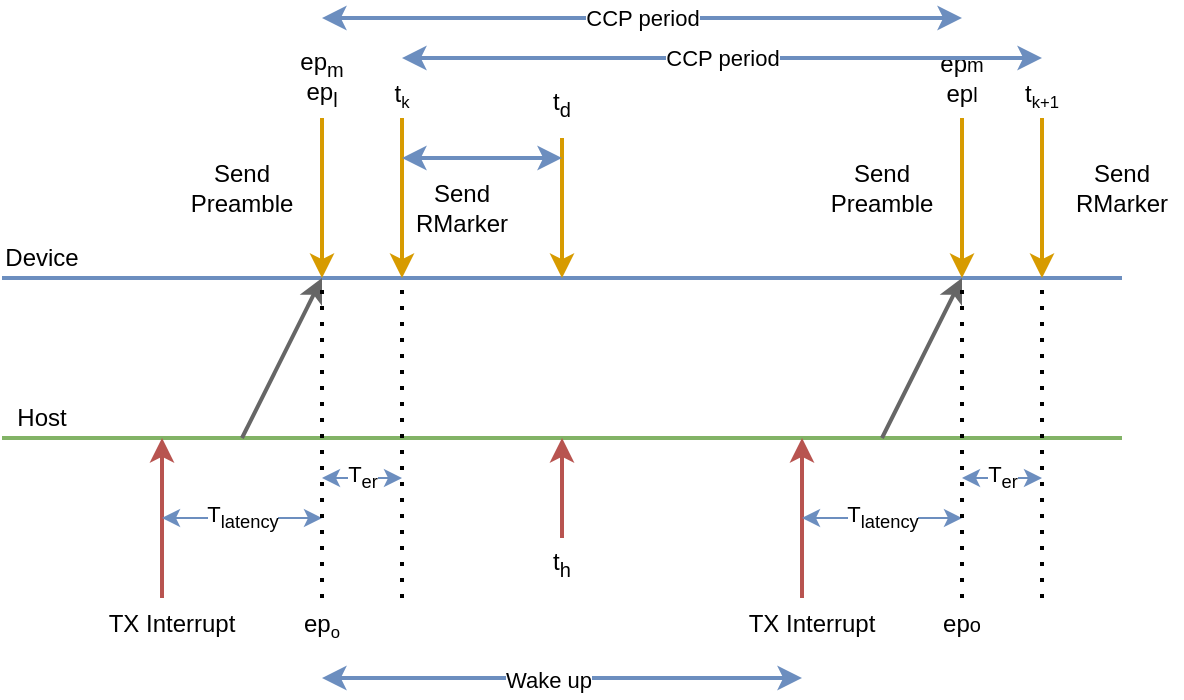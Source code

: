 <mxfile version="13.9.9" type="device"><diagram id="szRPuVjcQZHVA82lrAoT" name="Page-1"><mxGraphModel dx="645" dy="406" grid="1" gridSize="10" guides="1" tooltips="1" connect="1" arrows="1" fold="1" page="1" pageScale="1" pageWidth="850" pageHeight="1100" math="0" shadow="0"><root><mxCell id="0"/><mxCell id="1" parent="0"/><mxCell id="QDjjU-lLUNQRBtNAirnm-1" value="" style="endArrow=none;html=1;fillColor=#d5e8d4;strokeColor=#82b366;strokeWidth=2;" parent="1" edge="1"><mxGeometry width="50" height="50" relative="1" as="geometry"><mxPoint x="40" y="310" as="sourcePoint"/><mxPoint x="600" y="310" as="targetPoint"/></mxGeometry></mxCell><mxCell id="QDjjU-lLUNQRBtNAirnm-2" value="" style="endArrow=classic;html=1;fillColor=#f8cecc;strokeColor=#b85450;strokeWidth=2;" parent="1" edge="1"><mxGeometry width="50" height="50" relative="1" as="geometry"><mxPoint x="120" y="390" as="sourcePoint"/><mxPoint x="120" y="310" as="targetPoint"/></mxGeometry></mxCell><mxCell id="QDjjU-lLUNQRBtNAirnm-3" value="" style="endArrow=none;html=1;fillColor=#dae8fc;strokeColor=#6c8ebf;strokeWidth=2;" parent="1" edge="1"><mxGeometry width="50" height="50" relative="1" as="geometry"><mxPoint x="40" y="230" as="sourcePoint"/><mxPoint x="600" y="230" as="targetPoint"/></mxGeometry></mxCell><mxCell id="QDjjU-lLUNQRBtNAirnm-4" value="" style="endArrow=classic;html=1;fillColor=#ffe6cc;strokeColor=#d79b00;strokeWidth=2;" parent="1" edge="1"><mxGeometry width="50" height="50" relative="1" as="geometry"><mxPoint x="240" y="150" as="sourcePoint"/><mxPoint x="240" y="230" as="targetPoint"/></mxGeometry></mxCell><mxCell id="QDjjU-lLUNQRBtNAirnm-6" value="Send&lt;br&gt;RMarker" style="text;html=1;strokeColor=none;fillColor=none;align=center;verticalAlign=middle;whiteSpace=wrap;rounded=0;" parent="1" vertex="1"><mxGeometry x="240" y="180" width="60" height="30" as="geometry"/></mxCell><mxCell id="QDjjU-lLUNQRBtNAirnm-8" value="TX Interrupt" style="text;html=1;strokeColor=none;fillColor=none;align=center;verticalAlign=middle;whiteSpace=wrap;rounded=0;" parent="1" vertex="1"><mxGeometry x="80" y="390" width="90" height="25" as="geometry"/></mxCell><mxCell id="QDjjU-lLUNQRBtNAirnm-11" value="" style="endArrow=classic;html=1;fillColor=#f5f5f5;strokeColor=#666666;strokeWidth=2;" parent="1" edge="1"><mxGeometry width="50" height="50" relative="1" as="geometry"><mxPoint x="160" y="310" as="sourcePoint"/><mxPoint x="200" y="230" as="targetPoint"/></mxGeometry></mxCell><mxCell id="QDjjU-lLUNQRBtNAirnm-20" value="Device" style="text;html=1;strokeColor=none;fillColor=none;align=center;verticalAlign=middle;whiteSpace=wrap;rounded=0;" parent="1" vertex="1"><mxGeometry x="40" y="210" width="40" height="20" as="geometry"/></mxCell><mxCell id="QDjjU-lLUNQRBtNAirnm-21" value="Host" style="text;html=1;strokeColor=none;fillColor=none;align=center;verticalAlign=middle;whiteSpace=wrap;rounded=0;" parent="1" vertex="1"><mxGeometry x="40" y="290" width="40" height="20" as="geometry"/></mxCell><mxCell id="QDjjU-lLUNQRBtNAirnm-28" value="CCP period" style="endArrow=classic;startArrow=classic;html=1;fillColor=#dae8fc;strokeColor=#6c8ebf;strokeWidth=2;" parent="1" edge="1"><mxGeometry width="50" height="50" relative="1" as="geometry"><mxPoint x="200" y="100" as="sourcePoint"/><mxPoint x="520" y="100" as="targetPoint"/></mxGeometry></mxCell><mxCell id="bKNpF6UHh2vTlJtDpFuO-3" value="" style="endArrow=none;dashed=1;html=1;dashPattern=1 3;strokeWidth=2;" parent="1" edge="1"><mxGeometry width="50" height="50" relative="1" as="geometry"><mxPoint x="240" y="390" as="sourcePoint"/><mxPoint x="240" y="230" as="targetPoint"/></mxGeometry></mxCell><mxCell id="R8wPkRgNlkaudcmVZP69-2" value="" style="endArrow=classic;html=1;fillColor=#ffe6cc;strokeColor=#d79b00;strokeWidth=2;" parent="1" edge="1"><mxGeometry width="50" height="50" relative="1" as="geometry"><mxPoint x="200" y="150" as="sourcePoint"/><mxPoint x="200" y="230" as="targetPoint"/></mxGeometry></mxCell><mxCell id="R8wPkRgNlkaudcmVZP69-3" value="Send&lt;br&gt;Preamble" style="text;html=1;strokeColor=none;fillColor=none;align=center;verticalAlign=middle;whiteSpace=wrap;rounded=0;" parent="1" vertex="1"><mxGeometry x="130" y="170" width="60" height="30" as="geometry"/></mxCell><mxCell id="R8wPkRgNlkaudcmVZP69-4" value="T&lt;sub&gt;latency&lt;/sub&gt;" style="endArrow=classic;startArrow=classic;html=1;fillColor=#dae8fc;strokeColor=#6c8ebf;" parent="1" edge="1"><mxGeometry width="50" height="50" relative="1" as="geometry"><mxPoint x="120" y="350" as="sourcePoint"/><mxPoint x="200" y="350" as="targetPoint"/></mxGeometry></mxCell><mxCell id="R8wPkRgNlkaudcmVZP69-6" value="T&lt;sub&gt;er&lt;/sub&gt;" style="endArrow=classic;startArrow=classic;html=1;fillColor=#dae8fc;strokeColor=#6c8ebf;" parent="1" edge="1"><mxGeometry width="50" height="50" relative="1" as="geometry"><mxPoint x="200" y="330" as="sourcePoint"/><mxPoint x="240" y="330" as="targetPoint"/></mxGeometry></mxCell><mxCell id="R8wPkRgNlkaudcmVZP69-7" value="" style="endArrow=none;dashed=1;html=1;dashPattern=1 3;strokeWidth=2;" parent="1" edge="1"><mxGeometry width="50" height="50" relative="1" as="geometry"><mxPoint x="200" y="390" as="sourcePoint"/><mxPoint x="200" y="230" as="targetPoint"/></mxGeometry></mxCell><mxCell id="R8wPkRgNlkaudcmVZP69-8" value="ep&lt;span style=&quot;font-size: 10px&quot;&gt;&lt;sub&gt;o&lt;/sub&gt;&lt;/span&gt;" style="text;html=1;strokeColor=none;fillColor=none;align=center;verticalAlign=middle;whiteSpace=wrap;rounded=0;" parent="1" vertex="1"><mxGeometry x="190" y="390" width="20" height="25" as="geometry"/></mxCell><mxCell id="R8wPkRgNlkaudcmVZP69-9" value="ep&lt;sub&gt;l&lt;/sub&gt;" style="text;html=1;strokeColor=none;fillColor=none;align=center;verticalAlign=middle;whiteSpace=wrap;rounded=0;" parent="1" vertex="1"><mxGeometry x="190" y="130" width="20" height="15" as="geometry"/></mxCell><mxCell id="R8wPkRgNlkaudcmVZP69-10" value="ep&lt;sub&gt;m&lt;/sub&gt;" style="text;html=1;strokeColor=none;fillColor=none;align=center;verticalAlign=middle;whiteSpace=wrap;rounded=0;" parent="1" vertex="1"><mxGeometry x="190" y="110" width="20" height="25" as="geometry"/></mxCell><mxCell id="R8wPkRgNlkaudcmVZP69-27" value="" style="endArrow=classic;html=1;fillColor=#f8cecc;strokeColor=#b85450;strokeWidth=2;" parent="1" edge="1"><mxGeometry width="50" height="50" relative="1" as="geometry"><mxPoint x="440.0" y="390" as="sourcePoint"/><mxPoint x="440.0" y="310" as="targetPoint"/></mxGeometry></mxCell><mxCell id="R8wPkRgNlkaudcmVZP69-28" value="" style="endArrow=classic;html=1;fillColor=#ffe6cc;strokeColor=#d79b00;strokeWidth=2;" parent="1" edge="1"><mxGeometry width="50" height="50" relative="1" as="geometry"><mxPoint x="560" y="150" as="sourcePoint"/><mxPoint x="560" y="230" as="targetPoint"/></mxGeometry></mxCell><mxCell id="R8wPkRgNlkaudcmVZP69-29" value="Send&lt;br&gt;RMarker" style="text;html=1;strokeColor=none;fillColor=none;align=center;verticalAlign=middle;whiteSpace=wrap;rounded=0;" parent="1" vertex="1"><mxGeometry x="570" y="170" width="60" height="30" as="geometry"/></mxCell><mxCell id="R8wPkRgNlkaudcmVZP69-30" value="TX Interrupt" style="text;html=1;strokeColor=none;fillColor=none;align=center;verticalAlign=middle;whiteSpace=wrap;rounded=0;" parent="1" vertex="1"><mxGeometry x="400" y="390" width="90" height="25" as="geometry"/></mxCell><mxCell id="R8wPkRgNlkaudcmVZP69-31" value="" style="endArrow=classic;html=1;fillColor=#f5f5f5;strokeColor=#666666;strokeWidth=2;" parent="1" edge="1"><mxGeometry width="50" height="50" relative="1" as="geometry"><mxPoint x="480" y="310" as="sourcePoint"/><mxPoint x="520" y="230" as="targetPoint"/></mxGeometry></mxCell><mxCell id="R8wPkRgNlkaudcmVZP69-34" value="" style="endArrow=none;dashed=1;html=1;dashPattern=1 3;strokeWidth=2;" parent="1" edge="1"><mxGeometry width="50" height="50" relative="1" as="geometry"><mxPoint x="560" y="390" as="sourcePoint"/><mxPoint x="560" y="230" as="targetPoint"/></mxGeometry></mxCell><mxCell id="R8wPkRgNlkaudcmVZP69-35" value="" style="endArrow=classic;html=1;fillColor=#ffe6cc;strokeColor=#d79b00;strokeWidth=2;" parent="1" edge="1"><mxGeometry width="50" height="50" relative="1" as="geometry"><mxPoint x="520" y="150" as="sourcePoint"/><mxPoint x="520" y="230" as="targetPoint"/></mxGeometry></mxCell><mxCell id="R8wPkRgNlkaudcmVZP69-36" value="Send&lt;br&gt;Preamble" style="text;html=1;strokeColor=none;fillColor=none;align=center;verticalAlign=middle;whiteSpace=wrap;rounded=0;" parent="1" vertex="1"><mxGeometry x="450" y="170" width="60" height="30" as="geometry"/></mxCell><mxCell id="R8wPkRgNlkaudcmVZP69-37" value="T&lt;sub&gt;latency&lt;/sub&gt;" style="endArrow=classic;startArrow=classic;html=1;fillColor=#dae8fc;strokeColor=#6c8ebf;" parent="1" edge="1"><mxGeometry width="50" height="50" relative="1" as="geometry"><mxPoint x="440" y="350" as="sourcePoint"/><mxPoint x="520" y="350" as="targetPoint"/></mxGeometry></mxCell><mxCell id="R8wPkRgNlkaudcmVZP69-39" value="T&lt;sub&gt;er&lt;/sub&gt;" style="endArrow=classic;startArrow=classic;html=1;fillColor=#dae8fc;strokeColor=#6c8ebf;" parent="1" edge="1"><mxGeometry width="50" height="50" relative="1" as="geometry"><mxPoint x="520" y="330" as="sourcePoint"/><mxPoint x="560" y="330" as="targetPoint"/></mxGeometry></mxCell><mxCell id="R8wPkRgNlkaudcmVZP69-40" value="" style="endArrow=none;dashed=1;html=1;dashPattern=1 3;strokeWidth=2;" parent="1" edge="1"><mxGeometry width="50" height="50" relative="1" as="geometry"><mxPoint x="520" y="390" as="sourcePoint"/><mxPoint x="520" y="230" as="targetPoint"/></mxGeometry></mxCell><mxCell id="R8wPkRgNlkaudcmVZP69-41" value="ep&lt;span style=&quot;font-size: 10px&quot;&gt;o&lt;/span&gt;" style="text;html=1;strokeColor=none;fillColor=none;align=center;verticalAlign=middle;whiteSpace=wrap;rounded=0;" parent="1" vertex="1"><mxGeometry x="510" y="390" width="20" height="25" as="geometry"/></mxCell><mxCell id="R8wPkRgNlkaudcmVZP69-42" value="ep&lt;span style=&quot;font-size: 10px&quot;&gt;l&lt;/span&gt;" style="text;html=1;strokeColor=none;fillColor=none;align=center;verticalAlign=middle;whiteSpace=wrap;rounded=0;" parent="1" vertex="1"><mxGeometry x="510" y="130" width="20" height="15" as="geometry"/></mxCell><mxCell id="R8wPkRgNlkaudcmVZP69-43" value="ep&lt;span style=&quot;font-size: 10px&quot;&gt;m&lt;/span&gt;" style="text;html=1;strokeColor=none;fillColor=none;align=center;verticalAlign=middle;whiteSpace=wrap;rounded=0;" parent="1" vertex="1"><mxGeometry x="510" y="110" width="20" height="25" as="geometry"/></mxCell><mxCell id="R8wPkRgNlkaudcmVZP69-44" value="" style="endArrow=classic;startArrow=classic;html=1;fillColor=#dae8fc;strokeColor=#6c8ebf;strokeWidth=2;" parent="1" edge="1"><mxGeometry width="50" height="50" relative="1" as="geometry"><mxPoint x="200" y="430" as="sourcePoint"/><mxPoint x="440" y="430" as="targetPoint"/></mxGeometry></mxCell><mxCell id="R8wPkRgNlkaudcmVZP69-45" value="Wake up" style="edgeLabel;html=1;align=center;verticalAlign=middle;resizable=0;points=[];" parent="R8wPkRgNlkaudcmVZP69-44" vertex="1" connectable="0"><mxGeometry x="-0.06" y="-1" relative="1" as="geometry"><mxPoint as="offset"/></mxGeometry></mxCell><mxCell id="R8wPkRgNlkaudcmVZP69-46" value="CCP period" style="endArrow=classic;startArrow=classic;html=1;fillColor=#dae8fc;strokeColor=#6c8ebf;strokeWidth=2;" parent="1" edge="1"><mxGeometry width="50" height="50" relative="1" as="geometry"><mxPoint x="240" y="120" as="sourcePoint"/><mxPoint x="560" y="120" as="targetPoint"/></mxGeometry></mxCell><mxCell id="R8wPkRgNlkaudcmVZP69-47" value="" style="endArrow=classic;html=1;strokeWidth=2;fillColor=#f8cecc;strokeColor=#b85450;" parent="1" edge="1"><mxGeometry width="50" height="50" relative="1" as="geometry"><mxPoint x="320" y="360" as="sourcePoint"/><mxPoint x="320" y="310" as="targetPoint"/></mxGeometry></mxCell><mxCell id="R8wPkRgNlkaudcmVZP69-48" value="t&lt;sub&gt;h&lt;/sub&gt;" style="text;html=1;strokeColor=none;fillColor=none;align=center;verticalAlign=middle;whiteSpace=wrap;rounded=0;" parent="1" vertex="1"><mxGeometry x="310" y="360" width="20" height="25" as="geometry"/></mxCell><mxCell id="R8wPkRgNlkaudcmVZP69-50" value="" style="endArrow=classic;html=1;strokeWidth=2;fillColor=#ffe6cc;strokeColor=#d79b00;" parent="1" edge="1"><mxGeometry width="50" height="50" relative="1" as="geometry"><mxPoint x="320" y="160" as="sourcePoint"/><mxPoint x="320" y="230" as="targetPoint"/></mxGeometry></mxCell><mxCell id="R8wPkRgNlkaudcmVZP69-51" value="t&lt;sub&gt;d&lt;/sub&gt;" style="text;html=1;strokeColor=none;fillColor=none;align=center;verticalAlign=middle;whiteSpace=wrap;rounded=0;" parent="1" vertex="1"><mxGeometry x="310" y="130" width="20" height="25" as="geometry"/></mxCell><mxCell id="R8wPkRgNlkaudcmVZP69-53" value="t&lt;span style=&quot;font-size: 10px&quot;&gt;&lt;sub&gt;k&lt;/sub&gt;&lt;/span&gt;" style="text;html=1;strokeColor=none;fillColor=none;align=center;verticalAlign=middle;whiteSpace=wrap;rounded=0;" parent="1" vertex="1"><mxGeometry x="230" y="125" width="20" height="25" as="geometry"/></mxCell><mxCell id="R8wPkRgNlkaudcmVZP69-54" value="t&lt;span style=&quot;font-size: 10px&quot;&gt;&lt;sub&gt;k+1&lt;/sub&gt;&lt;/span&gt;" style="text;html=1;strokeColor=none;fillColor=none;align=center;verticalAlign=middle;whiteSpace=wrap;rounded=0;" parent="1" vertex="1"><mxGeometry x="550" y="125" width="20" height="25" as="geometry"/></mxCell><mxCell id="R8wPkRgNlkaudcmVZP69-55" value="" style="endArrow=classic;startArrow=classic;html=1;strokeWidth=2;fillColor=#dae8fc;strokeColor=#6c8ebf;" parent="1" edge="1"><mxGeometry width="50" height="50" relative="1" as="geometry"><mxPoint x="240" y="170" as="sourcePoint"/><mxPoint x="320" y="170" as="targetPoint"/></mxGeometry></mxCell></root></mxGraphModel></diagram></mxfile>